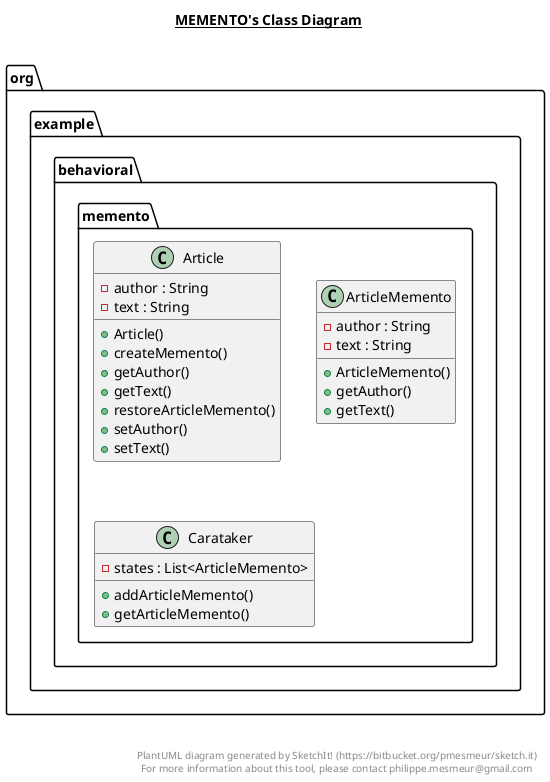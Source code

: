 @startuml

title __MEMENTO's Class Diagram__\n

  namespace org.example {
    namespace behavioral.memento {
      class org.example.behavioral.memento.Article {
          - author : String
          - text : String
          + Article()
          + createMemento()
          + getAuthor()
          + getText()
          + restoreArticleMemento()
          + setAuthor()
          + setText()
      }
    }
  }
  

  namespace org.example {
    namespace behavioral.memento {
      class org.example.behavioral.memento.ArticleMemento {
          - author : String
          - text : String
          + ArticleMemento()
          + getAuthor()
          + getText()
      }
    }
  }
  

  namespace org.example {
    namespace behavioral.memento {
      class org.example.behavioral.memento.Carataker {
          - states : List<ArticleMemento>
          + addArticleMemento()
          + getArticleMemento()
      }
    }
  }
  



right footer


PlantUML diagram generated by SketchIt! (https://bitbucket.org/pmesmeur/sketch.it)
For more information about this tool, please contact philippe.mesmeur@gmail.com
endfooter

@enduml
